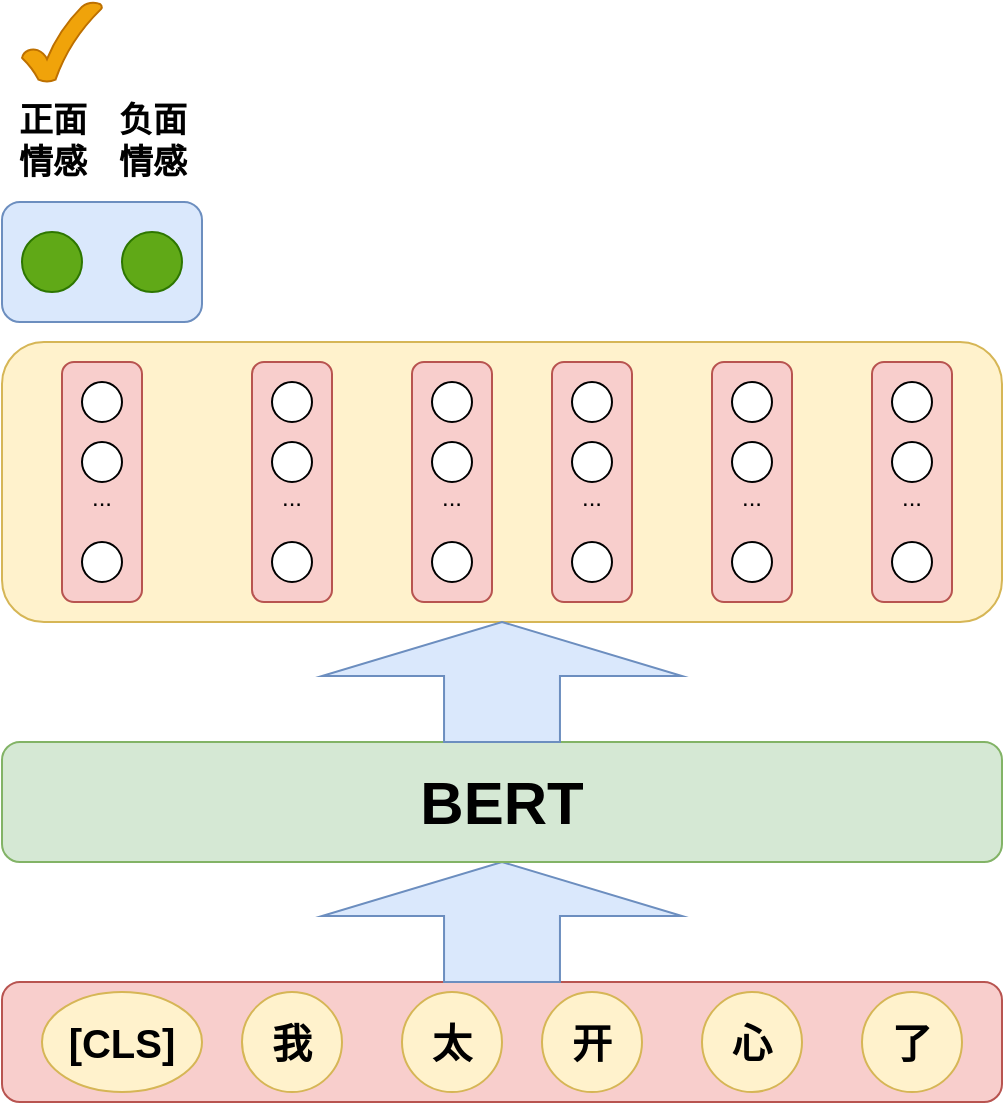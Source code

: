 <mxfile version="14.6.10" type="github">
  <diagram id="EIUvx_WTfValaaLSzWSA" name="Page-1">
    <mxGraphModel dx="1422" dy="762" grid="1" gridSize="10" guides="1" tooltips="1" connect="1" arrows="1" fold="1" page="1" pageScale="1" pageWidth="2339" pageHeight="3300" math="0" shadow="0">
      <root>
        <mxCell id="0" />
        <mxCell id="1" parent="0" />
        <mxCell id="wL_N4KhOiFs88ttU1WfU-1" value="" style="rounded=1;whiteSpace=wrap;html=1;fillColor=#f8cecc;strokeColor=#b85450;" vertex="1" parent="1">
          <mxGeometry x="470" y="530" width="500" height="60" as="geometry" />
        </mxCell>
        <mxCell id="wL_N4KhOiFs88ttU1WfU-2" value="&lt;font style=&quot;font-size: 20px&quot;&gt;&lt;b&gt;我&lt;/b&gt;&lt;/font&gt;" style="ellipse;whiteSpace=wrap;html=1;aspect=fixed;fillColor=#fff2cc;strokeColor=#d6b656;" vertex="1" parent="1">
          <mxGeometry x="590" y="535" width="50" height="50" as="geometry" />
        </mxCell>
        <mxCell id="wL_N4KhOiFs88ttU1WfU-3" value="&lt;font style=&quot;font-size: 20px&quot;&gt;&lt;b&gt;太&lt;/b&gt;&lt;/font&gt;" style="ellipse;whiteSpace=wrap;html=1;aspect=fixed;fillColor=#fff2cc;strokeColor=#d6b656;" vertex="1" parent="1">
          <mxGeometry x="670" y="535" width="50" height="50" as="geometry" />
        </mxCell>
        <mxCell id="wL_N4KhOiFs88ttU1WfU-4" value="&lt;font style=&quot;font-size: 20px&quot;&gt;&lt;b&gt;开&lt;/b&gt;&lt;/font&gt;" style="ellipse;whiteSpace=wrap;html=1;aspect=fixed;fillColor=#fff2cc;strokeColor=#d6b656;" vertex="1" parent="1">
          <mxGeometry x="740" y="535" width="50" height="50" as="geometry" />
        </mxCell>
        <mxCell id="wL_N4KhOiFs88ttU1WfU-5" value="&lt;font style=&quot;font-size: 20px&quot;&gt;&lt;b&gt;心&lt;/b&gt;&lt;/font&gt;" style="ellipse;whiteSpace=wrap;html=1;aspect=fixed;fillColor=#fff2cc;strokeColor=#d6b656;" vertex="1" parent="1">
          <mxGeometry x="820" y="535" width="50" height="50" as="geometry" />
        </mxCell>
        <mxCell id="wL_N4KhOiFs88ttU1WfU-6" value="&lt;font style=&quot;font-size: 20px&quot;&gt;&lt;b&gt;了&lt;/b&gt;&lt;/font&gt;" style="ellipse;whiteSpace=wrap;html=1;aspect=fixed;fillColor=#fff2cc;strokeColor=#d6b656;" vertex="1" parent="1">
          <mxGeometry x="900" y="535" width="50" height="50" as="geometry" />
        </mxCell>
        <mxCell id="wL_N4KhOiFs88ttU1WfU-7" value="&lt;font style=&quot;font-size: 20px&quot;&gt;&lt;b&gt;[CLS]&lt;/b&gt;&lt;/font&gt;" style="ellipse;whiteSpace=wrap;html=1;fillColor=#fff2cc;strokeColor=#d6b656;" vertex="1" parent="1">
          <mxGeometry x="490" y="535" width="80" height="50" as="geometry" />
        </mxCell>
        <mxCell id="wL_N4KhOiFs88ttU1WfU-8" value="" style="shape=singleArrow;direction=north;whiteSpace=wrap;html=1;arrowWidth=0.322;arrowSize=0.45;fillColor=#dae8fc;strokeColor=#6c8ebf;" vertex="1" parent="1">
          <mxGeometry x="630" y="470" width="180" height="60" as="geometry" />
        </mxCell>
        <mxCell id="wL_N4KhOiFs88ttU1WfU-9" value="&lt;font style=&quot;font-size: 30px&quot;&gt;&lt;b&gt;BERT&lt;/b&gt;&lt;/font&gt;" style="rounded=1;whiteSpace=wrap;html=1;fillColor=#d5e8d4;strokeColor=#82b366;" vertex="1" parent="1">
          <mxGeometry x="470" y="410" width="500" height="60" as="geometry" />
        </mxCell>
        <mxCell id="wL_N4KhOiFs88ttU1WfU-10" value="" style="rounded=1;whiteSpace=wrap;html=1;fillColor=#fff2cc;strokeColor=#d6b656;" vertex="1" parent="1">
          <mxGeometry x="470" y="210" width="500" height="140" as="geometry" />
        </mxCell>
        <mxCell id="wL_N4KhOiFs88ttU1WfU-11" value="" style="shape=singleArrow;direction=north;whiteSpace=wrap;html=1;arrowWidth=0.322;arrowSize=0.45;fillColor=#dae8fc;strokeColor=#6c8ebf;" vertex="1" parent="1">
          <mxGeometry x="630" y="350" width="180" height="60" as="geometry" />
        </mxCell>
        <mxCell id="wL_N4KhOiFs88ttU1WfU-12" value="&lt;br&gt;..." style="rounded=1;whiteSpace=wrap;html=1;fillColor=#f8cecc;strokeColor=#b85450;" vertex="1" parent="1">
          <mxGeometry x="500" y="220" width="40" height="120" as="geometry" />
        </mxCell>
        <mxCell id="wL_N4KhOiFs88ttU1WfU-13" value="" style="ellipse;whiteSpace=wrap;html=1;aspect=fixed;" vertex="1" parent="1">
          <mxGeometry x="510" y="230" width="20" height="20" as="geometry" />
        </mxCell>
        <mxCell id="wL_N4KhOiFs88ttU1WfU-14" value="" style="ellipse;whiteSpace=wrap;html=1;aspect=fixed;" vertex="1" parent="1">
          <mxGeometry x="510" y="260" width="20" height="20" as="geometry" />
        </mxCell>
        <mxCell id="wL_N4KhOiFs88ttU1WfU-15" value="" style="ellipse;whiteSpace=wrap;html=1;aspect=fixed;" vertex="1" parent="1">
          <mxGeometry x="510" y="310" width="20" height="20" as="geometry" />
        </mxCell>
        <mxCell id="wL_N4KhOiFs88ttU1WfU-28" value="&lt;br&gt;..." style="rounded=1;whiteSpace=wrap;html=1;fillColor=#f8cecc;strokeColor=#b85450;" vertex="1" parent="1">
          <mxGeometry x="595" y="220" width="40" height="120" as="geometry" />
        </mxCell>
        <mxCell id="wL_N4KhOiFs88ttU1WfU-29" value="" style="ellipse;whiteSpace=wrap;html=1;aspect=fixed;" vertex="1" parent="1">
          <mxGeometry x="605" y="230" width="20" height="20" as="geometry" />
        </mxCell>
        <mxCell id="wL_N4KhOiFs88ttU1WfU-30" value="" style="ellipse;whiteSpace=wrap;html=1;aspect=fixed;" vertex="1" parent="1">
          <mxGeometry x="605" y="260" width="20" height="20" as="geometry" />
        </mxCell>
        <mxCell id="wL_N4KhOiFs88ttU1WfU-31" value="" style="ellipse;whiteSpace=wrap;html=1;aspect=fixed;" vertex="1" parent="1">
          <mxGeometry x="605" y="310" width="20" height="20" as="geometry" />
        </mxCell>
        <mxCell id="wL_N4KhOiFs88ttU1WfU-32" value="&lt;br&gt;..." style="rounded=1;whiteSpace=wrap;html=1;fillColor=#f8cecc;strokeColor=#b85450;" vertex="1" parent="1">
          <mxGeometry x="675" y="220" width="40" height="120" as="geometry" />
        </mxCell>
        <mxCell id="wL_N4KhOiFs88ttU1WfU-33" value="" style="ellipse;whiteSpace=wrap;html=1;aspect=fixed;" vertex="1" parent="1">
          <mxGeometry x="685" y="230" width="20" height="20" as="geometry" />
        </mxCell>
        <mxCell id="wL_N4KhOiFs88ttU1WfU-34" value="" style="ellipse;whiteSpace=wrap;html=1;aspect=fixed;" vertex="1" parent="1">
          <mxGeometry x="685" y="260" width="20" height="20" as="geometry" />
        </mxCell>
        <mxCell id="wL_N4KhOiFs88ttU1WfU-35" value="" style="ellipse;whiteSpace=wrap;html=1;aspect=fixed;" vertex="1" parent="1">
          <mxGeometry x="685" y="310" width="20" height="20" as="geometry" />
        </mxCell>
        <mxCell id="wL_N4KhOiFs88ttU1WfU-36" value="&lt;br&gt;..." style="rounded=1;whiteSpace=wrap;html=1;fillColor=#f8cecc;strokeColor=#b85450;" vertex="1" parent="1">
          <mxGeometry x="745" y="220" width="40" height="120" as="geometry" />
        </mxCell>
        <mxCell id="wL_N4KhOiFs88ttU1WfU-37" value="" style="ellipse;whiteSpace=wrap;html=1;aspect=fixed;" vertex="1" parent="1">
          <mxGeometry x="755" y="230" width="20" height="20" as="geometry" />
        </mxCell>
        <mxCell id="wL_N4KhOiFs88ttU1WfU-38" value="" style="ellipse;whiteSpace=wrap;html=1;aspect=fixed;" vertex="1" parent="1">
          <mxGeometry x="755" y="260" width="20" height="20" as="geometry" />
        </mxCell>
        <mxCell id="wL_N4KhOiFs88ttU1WfU-39" value="" style="ellipse;whiteSpace=wrap;html=1;aspect=fixed;" vertex="1" parent="1">
          <mxGeometry x="755" y="310" width="20" height="20" as="geometry" />
        </mxCell>
        <mxCell id="wL_N4KhOiFs88ttU1WfU-40" value="&lt;br&gt;..." style="rounded=1;whiteSpace=wrap;html=1;fillColor=#f8cecc;strokeColor=#b85450;" vertex="1" parent="1">
          <mxGeometry x="825" y="220" width="40" height="120" as="geometry" />
        </mxCell>
        <mxCell id="wL_N4KhOiFs88ttU1WfU-41" value="" style="ellipse;whiteSpace=wrap;html=1;aspect=fixed;" vertex="1" parent="1">
          <mxGeometry x="835" y="230" width="20" height="20" as="geometry" />
        </mxCell>
        <mxCell id="wL_N4KhOiFs88ttU1WfU-42" value="" style="ellipse;whiteSpace=wrap;html=1;aspect=fixed;" vertex="1" parent="1">
          <mxGeometry x="835" y="260" width="20" height="20" as="geometry" />
        </mxCell>
        <mxCell id="wL_N4KhOiFs88ttU1WfU-43" value="" style="ellipse;whiteSpace=wrap;html=1;aspect=fixed;" vertex="1" parent="1">
          <mxGeometry x="835" y="310" width="20" height="20" as="geometry" />
        </mxCell>
        <mxCell id="wL_N4KhOiFs88ttU1WfU-44" value="&lt;br&gt;..." style="rounded=1;whiteSpace=wrap;html=1;fillColor=#f8cecc;strokeColor=#b85450;" vertex="1" parent="1">
          <mxGeometry x="905" y="220" width="40" height="120" as="geometry" />
        </mxCell>
        <mxCell id="wL_N4KhOiFs88ttU1WfU-45" value="" style="ellipse;whiteSpace=wrap;html=1;aspect=fixed;" vertex="1" parent="1">
          <mxGeometry x="915" y="230" width="20" height="20" as="geometry" />
        </mxCell>
        <mxCell id="wL_N4KhOiFs88ttU1WfU-46" value="" style="ellipse;whiteSpace=wrap;html=1;aspect=fixed;" vertex="1" parent="1">
          <mxGeometry x="915" y="260" width="20" height="20" as="geometry" />
        </mxCell>
        <mxCell id="wL_N4KhOiFs88ttU1WfU-47" value="" style="ellipse;whiteSpace=wrap;html=1;aspect=fixed;" vertex="1" parent="1">
          <mxGeometry x="915" y="310" width="20" height="20" as="geometry" />
        </mxCell>
        <mxCell id="wL_N4KhOiFs88ttU1WfU-48" value="" style="rounded=1;whiteSpace=wrap;html=1;fillColor=#dae8fc;strokeColor=#6c8ebf;" vertex="1" parent="1">
          <mxGeometry x="470" y="140" width="100" height="60" as="geometry" />
        </mxCell>
        <mxCell id="wL_N4KhOiFs88ttU1WfU-53" value="" style="ellipse;whiteSpace=wrap;html=1;aspect=fixed;fillColor=#60a917;strokeColor=#2D7600;fontColor=#ffffff;" vertex="1" parent="1">
          <mxGeometry x="480" y="155" width="30" height="30" as="geometry" />
        </mxCell>
        <mxCell id="wL_N4KhOiFs88ttU1WfU-54" value="" style="ellipse;whiteSpace=wrap;html=1;aspect=fixed;fillColor=#60a917;strokeColor=#2D7600;fontColor=#ffffff;" vertex="1" parent="1">
          <mxGeometry x="530" y="155" width="30" height="30" as="geometry" />
        </mxCell>
        <mxCell id="wL_N4KhOiFs88ttU1WfU-55" value="&lt;b style=&quot;font-size: 17px&quot;&gt;正面&lt;br&gt;情感&lt;/b&gt;" style="text;html=1;align=center;verticalAlign=middle;resizable=0;points=[];autosize=1;strokeColor=none;" vertex="1" parent="1">
          <mxGeometry x="470" y="90" width="50" height="40" as="geometry" />
        </mxCell>
        <mxCell id="wL_N4KhOiFs88ttU1WfU-56" value="&lt;b style=&quot;font-size: 17px&quot;&gt;负面&lt;br&gt;情感&lt;/b&gt;" style="text;html=1;align=center;verticalAlign=middle;resizable=0;points=[];autosize=1;strokeColor=none;" vertex="1" parent="1">
          <mxGeometry x="520" y="90" width="50" height="40" as="geometry" />
        </mxCell>
        <mxCell id="wL_N4KhOiFs88ttU1WfU-57" value="" style="verticalLabelPosition=bottom;verticalAlign=top;html=1;shape=mxgraph.basic.tick;fillColor=#f0a30a;strokeColor=#BD7000;fontColor=#000000;" vertex="1" parent="1">
          <mxGeometry x="480" y="40" width="40" height="40" as="geometry" />
        </mxCell>
      </root>
    </mxGraphModel>
  </diagram>
</mxfile>
